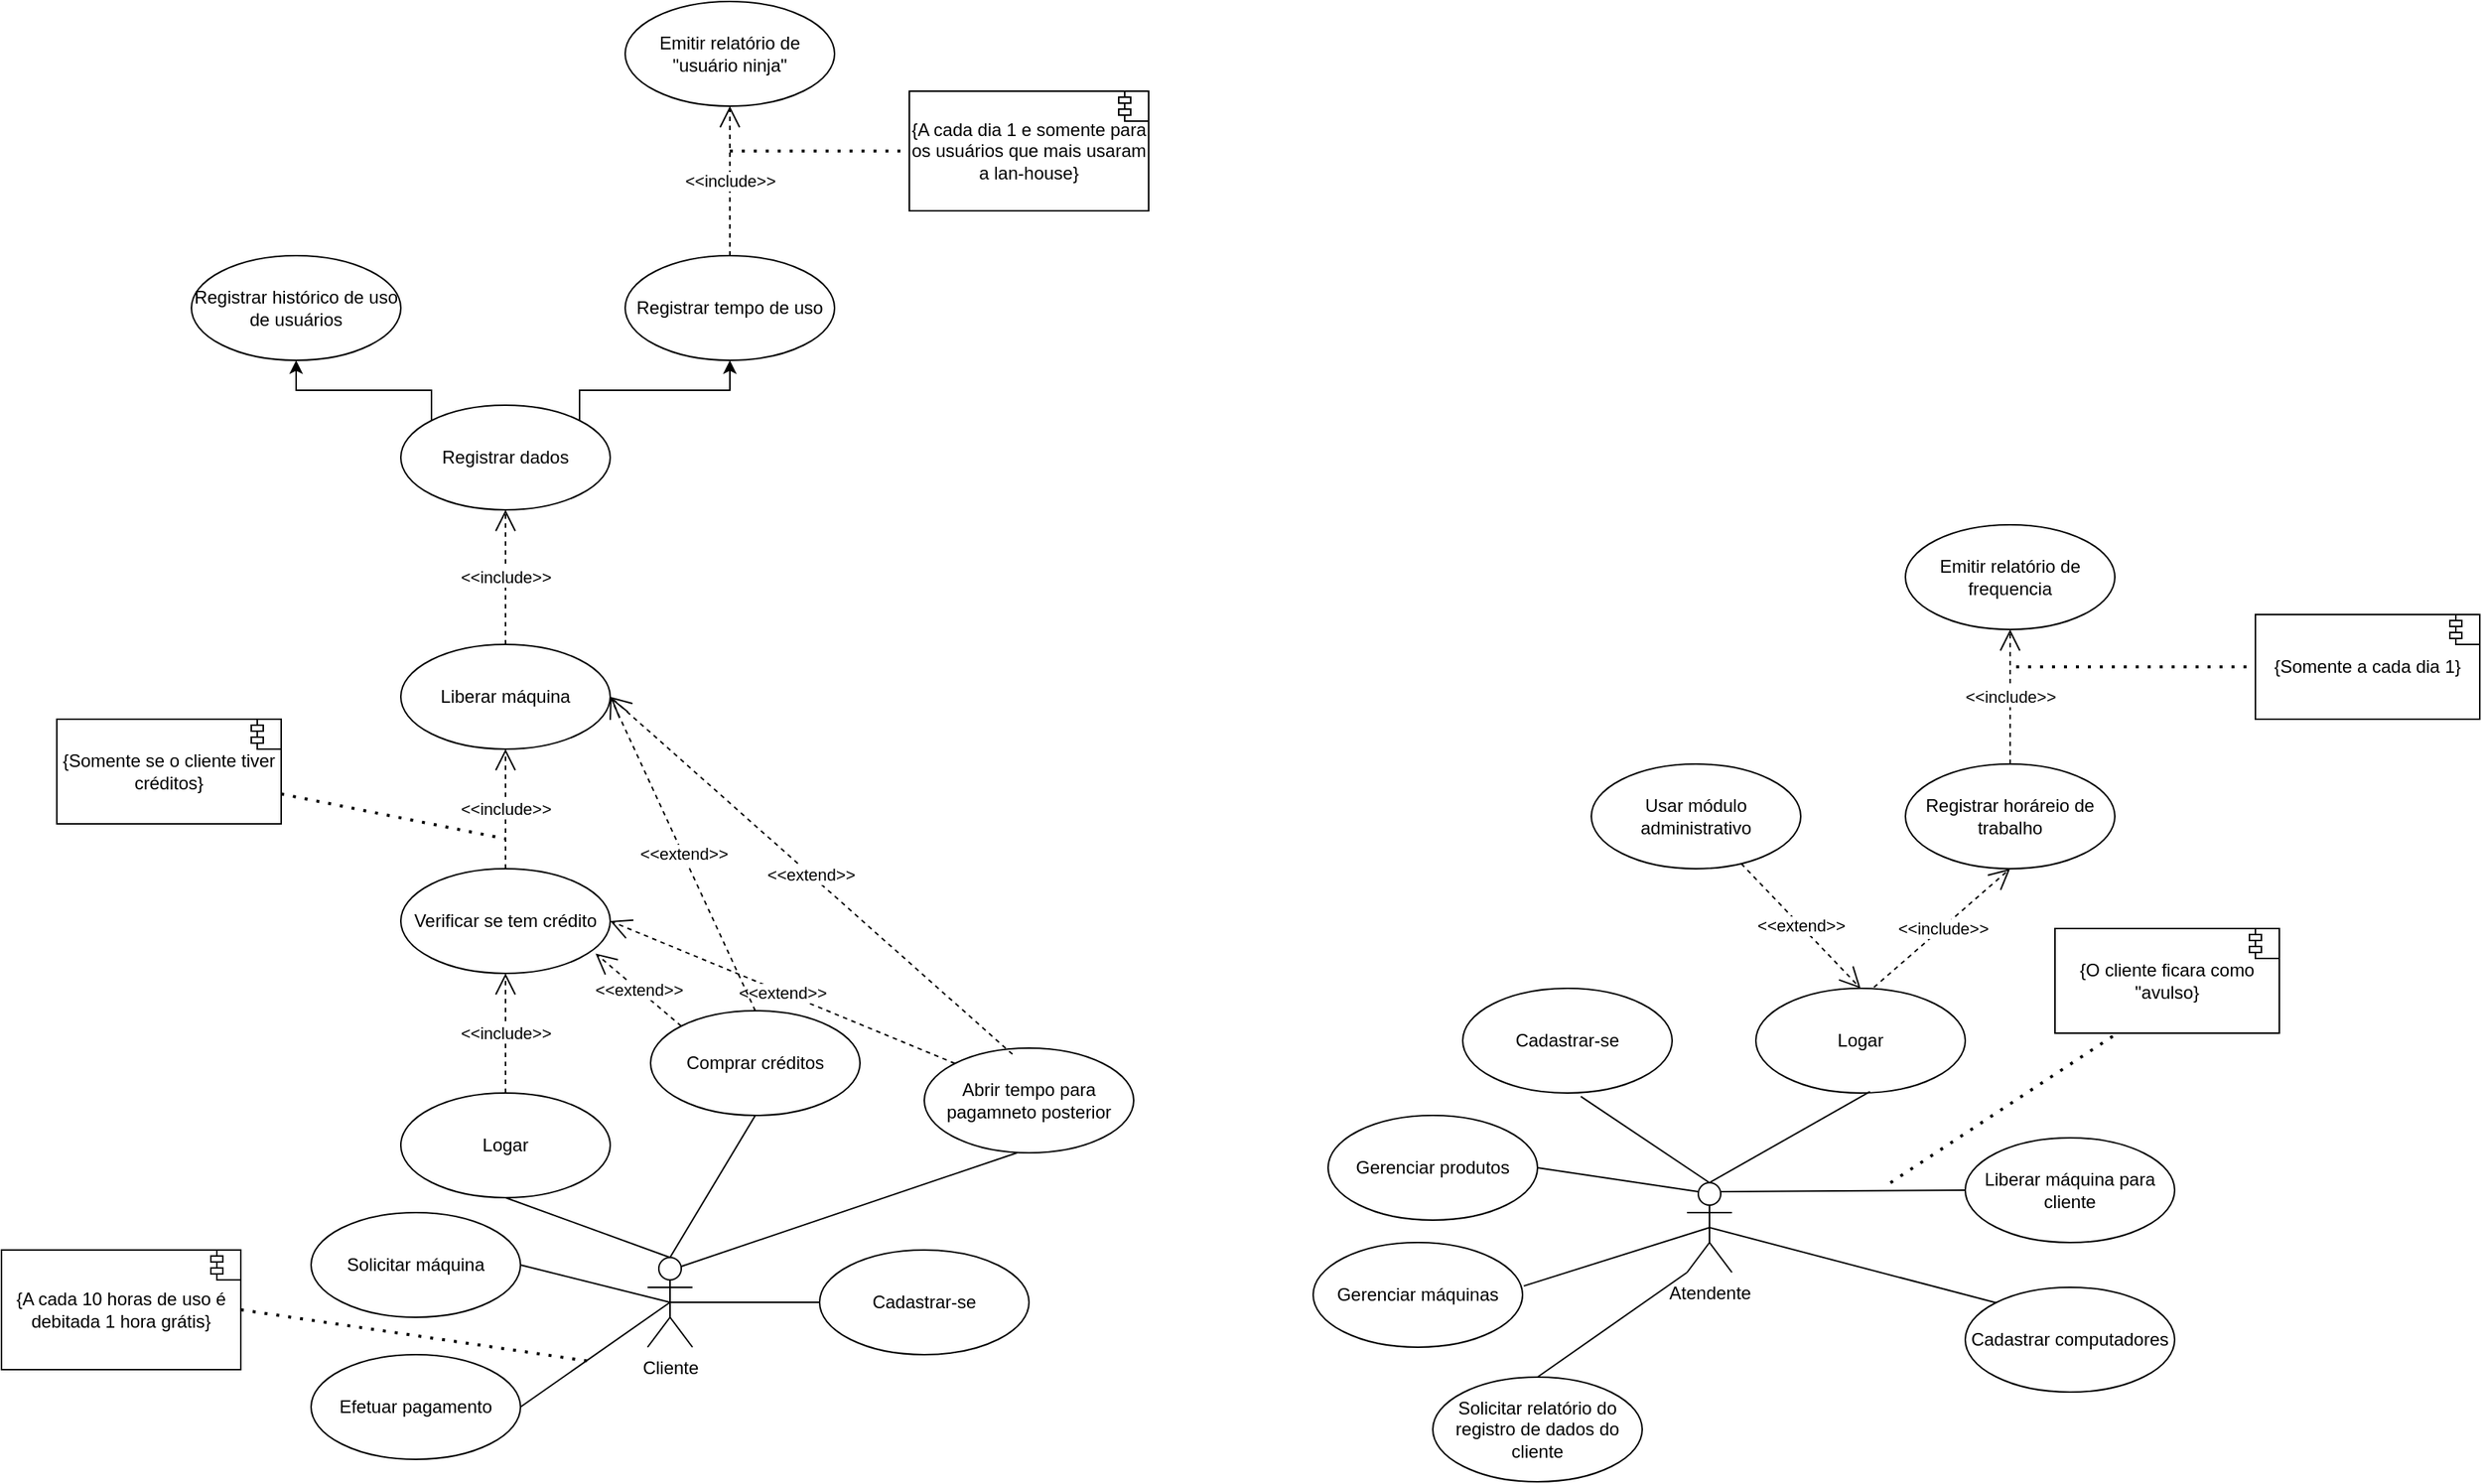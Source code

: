 <mxfile version="24.7.8">
  <diagram name="Página-1" id="pMsv3gaQEPSD9xcocMWl">
    <mxGraphModel dx="3987" dy="2329" grid="1" gridSize="10" guides="1" tooltips="1" connect="1" arrows="1" fold="1" page="1" pageScale="1" pageWidth="827" pageHeight="1169" math="0" shadow="0">
      <root>
        <mxCell id="0" />
        <mxCell id="1" parent="0" />
        <mxCell id="foPRCl51SEpSfA21-Nut-1" value="&lt;font style=&quot;vertical-align: inherit;&quot;&gt;&lt;font style=&quot;vertical-align: inherit;&quot;&gt;Atendente&lt;/font&gt;&lt;/font&gt;" style="shape=umlActor;verticalLabelPosition=bottom;verticalAlign=top;html=1;outlineConnect=0;" parent="1" vertex="1">
          <mxGeometry x="140" y="630" width="30" height="60" as="geometry" />
        </mxCell>
        <mxCell id="SQyTVQw-mnt7CQAW1G5x-1" value="&lt;font style=&quot;vertical-align: inherit;&quot;&gt;&lt;font style=&quot;vertical-align: inherit;&quot;&gt;&lt;font style=&quot;vertical-align: inherit;&quot;&gt;&lt;font style=&quot;vertical-align: inherit;&quot;&gt;Logar&lt;/font&gt;&lt;/font&gt;&lt;/font&gt;&lt;/font&gt;" style="ellipse;whiteSpace=wrap;html=1;" parent="1" vertex="1">
          <mxGeometry x="186" y="500" width="140" height="70" as="geometry" />
        </mxCell>
        <mxCell id="SQyTVQw-mnt7CQAW1G5x-2" value="&lt;font style=&quot;vertical-align: inherit;&quot;&gt;&lt;font style=&quot;vertical-align: inherit;&quot;&gt;&lt;font style=&quot;vertical-align: inherit;&quot;&gt;&lt;font style=&quot;vertical-align: inherit;&quot;&gt;Cadastrar-se&lt;/font&gt;&lt;/font&gt;&lt;/font&gt;&lt;/font&gt;" style="ellipse;whiteSpace=wrap;html=1;" parent="1" vertex="1">
          <mxGeometry x="-10" y="500" width="140" height="70" as="geometry" />
        </mxCell>
        <mxCell id="SQyTVQw-mnt7CQAW1G5x-3" value="&lt;font style=&quot;vertical-align: inherit;&quot;&gt;&lt;font style=&quot;vertical-align: inherit;&quot;&gt;&lt;font style=&quot;vertical-align: inherit;&quot;&gt;&lt;font style=&quot;vertical-align: inherit;&quot;&gt;Usar módulo administrativo&lt;/font&gt;&lt;/font&gt;&lt;/font&gt;&lt;/font&gt;" style="ellipse;whiteSpace=wrap;html=1;" parent="1" vertex="1">
          <mxGeometry x="76" y="350" width="140" height="70" as="geometry" />
        </mxCell>
        <mxCell id="SQyTVQw-mnt7CQAW1G5x-5" value="" style="endArrow=none;html=1;rounded=0;entryX=0.5;entryY=0;entryDx=0;entryDy=0;entryPerimeter=0;exitX=0.564;exitY=1.033;exitDx=0;exitDy=0;exitPerimeter=0;" parent="1" source="SQyTVQw-mnt7CQAW1G5x-2" target="foPRCl51SEpSfA21-Nut-1" edge="1">
          <mxGeometry width="50" height="50" relative="1" as="geometry">
            <mxPoint x="-64" y="630" as="sourcePoint" />
            <mxPoint x="-14" y="580" as="targetPoint" />
          </mxGeometry>
        </mxCell>
        <mxCell id="SQyTVQw-mnt7CQAW1G5x-6" value="" style="endArrow=none;html=1;rounded=0;entryX=0.545;entryY=0.986;entryDx=0;entryDy=0;entryPerimeter=0;exitX=0.5;exitY=0;exitDx=0;exitDy=0;exitPerimeter=0;" parent="1" source="foPRCl51SEpSfA21-Nut-1" target="SQyTVQw-mnt7CQAW1G5x-1" edge="1">
          <mxGeometry width="50" height="50" relative="1" as="geometry">
            <mxPoint x="89" y="582" as="sourcePoint" />
            <mxPoint x="165" y="640" as="targetPoint" />
          </mxGeometry>
        </mxCell>
        <mxCell id="SQyTVQw-mnt7CQAW1G5x-7" value="&lt;font style=&quot;vertical-align: inherit;&quot;&gt;&lt;font style=&quot;vertical-align: inherit;&quot;&gt;&amp;lt;&amp;lt;extend&amp;gt;&amp;gt;&lt;/font&gt;&lt;/font&gt;" style="endArrow=open;endSize=12;dashed=1;html=1;rounded=0;entryX=0.5;entryY=0;entryDx=0;entryDy=0;" parent="1" source="SQyTVQw-mnt7CQAW1G5x-3" target="SQyTVQw-mnt7CQAW1G5x-1" edge="1">
          <mxGeometry width="160" relative="1" as="geometry">
            <mxPoint x="106" y="490" as="sourcePoint" />
            <mxPoint x="266" y="490" as="targetPoint" />
          </mxGeometry>
        </mxCell>
        <mxCell id="SQyTVQw-mnt7CQAW1G5x-8" value="&lt;font style=&quot;vertical-align: inherit;&quot;&gt;&lt;font style=&quot;vertical-align: inherit;&quot;&gt;&lt;font style=&quot;vertical-align: inherit;&quot;&gt;&lt;font style=&quot;vertical-align: inherit;&quot;&gt;&lt;font style=&quot;vertical-align: inherit;&quot;&gt;&lt;font style=&quot;vertical-align: inherit;&quot;&gt;Registrar horáreio de trabalho&lt;/font&gt;&lt;/font&gt;&lt;/font&gt;&lt;/font&gt;&lt;/font&gt;&lt;/font&gt;" style="ellipse;whiteSpace=wrap;html=1;" parent="1" vertex="1">
          <mxGeometry x="286" y="350" width="140" height="70" as="geometry" />
        </mxCell>
        <mxCell id="SQyTVQw-mnt7CQAW1G5x-10" value="&lt;font style=&quot;vertical-align: inherit;&quot;&gt;&lt;font style=&quot;vertical-align: inherit;&quot;&gt;&lt;font style=&quot;vertical-align: inherit;&quot;&gt;&lt;font style=&quot;vertical-align: inherit;&quot;&gt;&amp;lt;&amp;lt;include&amp;gt;&amp;gt;&lt;/font&gt;&lt;/font&gt;&lt;/font&gt;&lt;/font&gt;" style="endArrow=open;endSize=12;dashed=1;html=1;rounded=0;entryX=0.5;entryY=1;entryDx=0;entryDy=0;exitX=0.564;exitY=-0.01;exitDx=0;exitDy=0;exitPerimeter=0;" parent="1" source="SQyTVQw-mnt7CQAW1G5x-1" target="SQyTVQw-mnt7CQAW1G5x-8" edge="1">
          <mxGeometry width="160" relative="1" as="geometry">
            <mxPoint x="256" y="500" as="sourcePoint" />
            <mxPoint x="386" y="510" as="targetPoint" />
          </mxGeometry>
        </mxCell>
        <mxCell id="SQyTVQw-mnt7CQAW1G5x-11" value="&lt;font style=&quot;vertical-align: inherit;&quot;&gt;&lt;font style=&quot;vertical-align: inherit;&quot;&gt;&lt;font style=&quot;vertical-align: inherit;&quot;&gt;&lt;font style=&quot;vertical-align: inherit;&quot;&gt;&lt;font style=&quot;vertical-align: inherit;&quot;&gt;&lt;font style=&quot;vertical-align: inherit;&quot;&gt;Liberar máquina para cliente&lt;/font&gt;&lt;/font&gt;&lt;/font&gt;&lt;/font&gt;&lt;/font&gt;&lt;/font&gt;" style="ellipse;whiteSpace=wrap;html=1;" parent="1" vertex="1">
          <mxGeometry x="326" y="600" width="140" height="70" as="geometry" />
        </mxCell>
        <mxCell id="SQyTVQw-mnt7CQAW1G5x-12" value="" style="endArrow=none;html=1;rounded=0;entryX=0.75;entryY=0.1;entryDx=0;entryDy=0;entryPerimeter=0;exitX=0;exitY=0.5;exitDx=0;exitDy=0;" parent="1" source="SQyTVQw-mnt7CQAW1G5x-11" target="foPRCl51SEpSfA21-Nut-1" edge="1">
          <mxGeometry width="50" height="50" relative="1" as="geometry">
            <mxPoint x="152" y="730" as="sourcePoint" />
            <mxPoint x="371" y="730" as="targetPoint" />
          </mxGeometry>
        </mxCell>
        <mxCell id="SQyTVQw-mnt7CQAW1G5x-14" value="&lt;font style=&quot;vertical-align: inherit;&quot;&gt;&lt;font style=&quot;vertical-align: inherit;&quot;&gt;&lt;font style=&quot;vertical-align: inherit;&quot;&gt;&lt;font style=&quot;vertical-align: inherit;&quot;&gt;{O cliente ficara como &quot;avulso}&lt;/font&gt;&lt;/font&gt;&lt;/font&gt;&lt;/font&gt;&lt;br&gt;&lt;b&gt;&lt;font style=&quot;vertical-align: inherit;&quot;&gt;&lt;/font&gt;&lt;/b&gt;" style="html=1;dropTarget=0;whiteSpace=wrap;" parent="1" vertex="1">
          <mxGeometry x="386" y="460" width="150" height="70" as="geometry" />
        </mxCell>
        <mxCell id="SQyTVQw-mnt7CQAW1G5x-15" value="" style="shape=module;jettyWidth=8;jettyHeight=4;" parent="SQyTVQw-mnt7CQAW1G5x-14" vertex="1">
          <mxGeometry x="1" width="20" height="20" relative="1" as="geometry">
            <mxPoint x="-20" as="offset" />
          </mxGeometry>
        </mxCell>
        <mxCell id="SQyTVQw-mnt7CQAW1G5x-16" value="" style="endArrow=none;dashed=1;html=1;dashPattern=1 3;strokeWidth=2;rounded=0;entryX=0.278;entryY=1;entryDx=0;entryDy=0;entryPerimeter=0;" parent="1" target="SQyTVQw-mnt7CQAW1G5x-14" edge="1">
          <mxGeometry width="50" height="50" relative="1" as="geometry">
            <mxPoint x="276" y="630" as="sourcePoint" />
            <mxPoint x="406" y="540" as="targetPoint" />
          </mxGeometry>
        </mxCell>
        <mxCell id="SQyTVQw-mnt7CQAW1G5x-17" value="&lt;font style=&quot;vertical-align: inherit;&quot;&gt;&lt;font style=&quot;vertical-align: inherit;&quot;&gt;Cliente&lt;/font&gt;&lt;/font&gt;" style="shape=umlActor;verticalLabelPosition=bottom;verticalAlign=top;html=1;outlineConnect=0;" parent="1" vertex="1">
          <mxGeometry x="-555" y="680" width="30" height="60" as="geometry" />
        </mxCell>
        <mxCell id="SQyTVQw-mnt7CQAW1G5x-18" value="&lt;font style=&quot;vertical-align: inherit;&quot;&gt;&lt;font style=&quot;vertical-align: inherit;&quot;&gt;&lt;font style=&quot;vertical-align: inherit;&quot;&gt;&lt;font style=&quot;vertical-align: inherit;&quot;&gt;&lt;font style=&quot;vertical-align: inherit;&quot;&gt;&lt;font style=&quot;vertical-align: inherit;&quot;&gt;Solicitar máquina&lt;/font&gt;&lt;/font&gt;&lt;/font&gt;&lt;/font&gt;&lt;/font&gt;&lt;/font&gt;" style="ellipse;whiteSpace=wrap;html=1;" parent="1" vertex="1">
          <mxGeometry x="-780" y="650" width="140" height="70" as="geometry" />
        </mxCell>
        <mxCell id="SQyTVQw-mnt7CQAW1G5x-20" value="&lt;font style=&quot;vertical-align: inherit;&quot;&gt;&lt;font style=&quot;vertical-align: inherit;&quot;&gt;&lt;font style=&quot;vertical-align: inherit;&quot;&gt;&lt;font style=&quot;vertical-align: inherit;&quot;&gt;Cadastrar-se&lt;/font&gt;&lt;/font&gt;&lt;/font&gt;&lt;/font&gt;" style="ellipse;whiteSpace=wrap;html=1;" parent="1" vertex="1">
          <mxGeometry x="-440" y="675" width="140" height="70" as="geometry" />
        </mxCell>
        <mxCell id="SQyTVQw-mnt7CQAW1G5x-21" value="&lt;font style=&quot;vertical-align: inherit;&quot;&gt;&lt;font style=&quot;vertical-align: inherit;&quot;&gt;&lt;font style=&quot;vertical-align: inherit;&quot;&gt;&lt;font style=&quot;vertical-align: inherit;&quot;&gt;&lt;font style=&quot;vertical-align: inherit;&quot;&gt;&lt;font style=&quot;vertical-align: inherit;&quot;&gt;Logar&lt;/font&gt;&lt;/font&gt;&lt;/font&gt;&lt;/font&gt;&lt;/font&gt;&lt;/font&gt;" style="ellipse;whiteSpace=wrap;html=1;" parent="1" vertex="1">
          <mxGeometry x="-720" y="570" width="140" height="70" as="geometry" />
        </mxCell>
        <mxCell id="SQyTVQw-mnt7CQAW1G5x-24" value="" style="endArrow=none;html=1;rounded=0;entryX=0.5;entryY=0.5;entryDx=0;entryDy=0;entryPerimeter=0;exitX=1;exitY=0.5;exitDx=0;exitDy=0;" parent="1" source="SQyTVQw-mnt7CQAW1G5x-18" target="SQyTVQw-mnt7CQAW1G5x-17" edge="1">
          <mxGeometry width="50" height="50" relative="1" as="geometry">
            <mxPoint x="-650" y="600" as="sourcePoint" />
            <mxPoint x="-564" y="658" as="targetPoint" />
          </mxGeometry>
        </mxCell>
        <mxCell id="SQyTVQw-mnt7CQAW1G5x-25" value="" style="endArrow=none;html=1;rounded=0;entryX=0.5;entryY=1;entryDx=0;entryDy=0;exitX=0.5;exitY=0;exitDx=0;exitDy=0;exitPerimeter=0;" parent="1" source="SQyTVQw-mnt7CQAW1G5x-17" target="SQyTVQw-mnt7CQAW1G5x-21" edge="1">
          <mxGeometry width="50" height="50" relative="1" as="geometry">
            <mxPoint x="-640" y="655" as="sourcePoint" />
            <mxPoint x="-537" y="696" as="targetPoint" />
          </mxGeometry>
        </mxCell>
        <mxCell id="SQyTVQw-mnt7CQAW1G5x-26" value="" style="endArrow=none;html=1;rounded=0;entryX=0;entryY=0.5;entryDx=0;entryDy=0;exitX=0.5;exitY=0.5;exitDx=0;exitDy=0;exitPerimeter=0;" parent="1" source="SQyTVQw-mnt7CQAW1G5x-17" target="SQyTVQw-mnt7CQAW1G5x-20" edge="1">
          <mxGeometry width="50" height="50" relative="1" as="geometry">
            <mxPoint x="-630" y="665" as="sourcePoint" />
            <mxPoint x="-527" y="706" as="targetPoint" />
          </mxGeometry>
        </mxCell>
        <mxCell id="SQyTVQw-mnt7CQAW1G5x-27" value="&lt;font style=&quot;vertical-align: inherit;&quot;&gt;&lt;font style=&quot;vertical-align: inherit;&quot;&gt;&lt;font style=&quot;vertical-align: inherit;&quot;&gt;&lt;font style=&quot;vertical-align: inherit;&quot;&gt;&amp;lt;&amp;lt;include&amp;gt;&amp;gt;&lt;/font&gt;&lt;/font&gt;&lt;/font&gt;&lt;/font&gt;" style="endArrow=open;endSize=12;dashed=1;html=1;rounded=0;exitX=0.5;exitY=0;exitDx=0;exitDy=0;entryX=0.5;entryY=1;entryDx=0;entryDy=0;" parent="1" source="SQyTVQw-mnt7CQAW1G5x-21" target="SQyTVQw-mnt7CQAW1G5x-28" edge="1">
          <mxGeometry width="160" relative="1" as="geometry">
            <mxPoint x="-450" y="469" as="sourcePoint" />
            <mxPoint x="-540" y="440" as="targetPoint" />
          </mxGeometry>
        </mxCell>
        <mxCell id="SQyTVQw-mnt7CQAW1G5x-28" value="&lt;font style=&quot;vertical-align: inherit;&quot;&gt;&lt;font style=&quot;vertical-align: inherit;&quot;&gt;&lt;font style=&quot;vertical-align: inherit;&quot;&gt;&lt;font style=&quot;vertical-align: inherit;&quot;&gt;&lt;font style=&quot;vertical-align: inherit;&quot;&gt;&lt;font style=&quot;vertical-align: inherit;&quot;&gt;Verificar se tem crédito&lt;/font&gt;&lt;/font&gt;&lt;/font&gt;&lt;/font&gt;&lt;/font&gt;&lt;/font&gt;" style="ellipse;whiteSpace=wrap;html=1;" parent="1" vertex="1">
          <mxGeometry x="-720" y="420" width="140" height="70" as="geometry" />
        </mxCell>
        <mxCell id="SQyTVQw-mnt7CQAW1G5x-29" value="&lt;font style=&quot;vertical-align: inherit;&quot;&gt;&lt;font style=&quot;vertical-align: inherit;&quot;&gt;&lt;font style=&quot;vertical-align: inherit;&quot;&gt;&lt;font style=&quot;vertical-align: inherit;&quot;&gt;&lt;font style=&quot;vertical-align: inherit;&quot;&gt;&lt;font style=&quot;vertical-align: inherit;&quot;&gt;&lt;font style=&quot;vertical-align: inherit;&quot;&gt;&lt;font style=&quot;vertical-align: inherit;&quot;&gt;Comprar créditos&lt;/font&gt;&lt;/font&gt;&lt;/font&gt;&lt;/font&gt;&lt;/font&gt;&lt;/font&gt;&lt;/font&gt;&lt;/font&gt;" style="ellipse;whiteSpace=wrap;html=1;" parent="1" vertex="1">
          <mxGeometry x="-553" y="515" width="140" height="70" as="geometry" />
        </mxCell>
        <mxCell id="SQyTVQw-mnt7CQAW1G5x-30" value="&lt;font style=&quot;vertical-align: inherit;&quot;&gt;&lt;font style=&quot;vertical-align: inherit;&quot;&gt;&amp;lt;&amp;lt;extend&amp;gt;&amp;gt;&lt;/font&gt;&lt;/font&gt;" style="endArrow=open;endSize=12;dashed=1;html=1;rounded=0;entryX=0.93;entryY=0.81;entryDx=0;entryDy=0;entryPerimeter=0;exitX=0;exitY=0;exitDx=0;exitDy=0;" parent="1" source="SQyTVQw-mnt7CQAW1G5x-29" target="SQyTVQw-mnt7CQAW1G5x-28" edge="1">
          <mxGeometry width="160" relative="1" as="geometry">
            <mxPoint x="-600" y="510" as="sourcePoint" />
            <mxPoint x="266" y="510" as="targetPoint" />
          </mxGeometry>
        </mxCell>
        <mxCell id="SQyTVQw-mnt7CQAW1G5x-31" value="" style="endArrow=none;html=1;rounded=0;entryX=0.5;entryY=0;entryDx=0;entryDy=0;exitX=0.5;exitY=1;exitDx=0;exitDy=0;entryPerimeter=0;" parent="1" source="SQyTVQw-mnt7CQAW1G5x-29" target="SQyTVQw-mnt7CQAW1G5x-17" edge="1">
          <mxGeometry width="50" height="50" relative="1" as="geometry">
            <mxPoint x="-530" y="690" as="sourcePoint" />
            <mxPoint x="-615" y="610" as="targetPoint" />
          </mxGeometry>
        </mxCell>
        <mxCell id="SQyTVQw-mnt7CQAW1G5x-33" value="&lt;font style=&quot;vertical-align: inherit;&quot;&gt;&lt;font style=&quot;vertical-align: inherit;&quot;&gt;&lt;font style=&quot;vertical-align: inherit;&quot;&gt;&lt;font style=&quot;vertical-align: inherit;&quot;&gt;&lt;font style=&quot;vertical-align: inherit;&quot;&gt;&lt;font style=&quot;vertical-align: inherit;&quot;&gt;&lt;font style=&quot;vertical-align: inherit;&quot;&gt;&lt;font style=&quot;vertical-align: inherit;&quot;&gt;&lt;font style=&quot;vertical-align: inherit;&quot;&gt;&lt;font style=&quot;vertical-align: inherit;&quot;&gt;Abrir tempo para pagamneto posterior&lt;/font&gt;&lt;/font&gt;&lt;/font&gt;&lt;/font&gt;&lt;/font&gt;&lt;/font&gt;&lt;/font&gt;&lt;/font&gt;&lt;/font&gt;&lt;/font&gt;" style="ellipse;whiteSpace=wrap;html=1;" parent="1" vertex="1">
          <mxGeometry x="-370" y="540" width="140" height="70" as="geometry" />
        </mxCell>
        <mxCell id="SQyTVQw-mnt7CQAW1G5x-34" value="&lt;font style=&quot;vertical-align: inherit;&quot;&gt;&lt;font style=&quot;vertical-align: inherit;&quot;&gt;&amp;lt;&amp;lt;extend&amp;gt;&amp;gt;&lt;/font&gt;&lt;/font&gt;" style="endArrow=open;endSize=12;dashed=1;html=1;rounded=0;entryX=1;entryY=0.5;entryDx=0;entryDy=0;exitX=0;exitY=0;exitDx=0;exitDy=0;" parent="1" source="SQyTVQw-mnt7CQAW1G5x-33" target="SQyTVQw-mnt7CQAW1G5x-28" edge="1">
          <mxGeometry width="160" relative="1" as="geometry">
            <mxPoint x="-530" y="440" as="sourcePoint" />
            <mxPoint x="-480" y="500" as="targetPoint" />
          </mxGeometry>
        </mxCell>
        <mxCell id="SQyTVQw-mnt7CQAW1G5x-35" value="" style="endArrow=none;html=1;rounded=0;exitX=0.443;exitY=1;exitDx=0;exitDy=0;exitPerimeter=0;entryX=0.75;entryY=0.1;entryDx=0;entryDy=0;entryPerimeter=0;" parent="1" source="SQyTVQw-mnt7CQAW1G5x-33" target="SQyTVQw-mnt7CQAW1G5x-17" edge="1">
          <mxGeometry width="50" height="50" relative="1" as="geometry">
            <mxPoint x="-473" y="595" as="sourcePoint" />
            <mxPoint x="-530" y="690" as="targetPoint" />
          </mxGeometry>
        </mxCell>
        <mxCell id="SQyTVQw-mnt7CQAW1G5x-36" value="&lt;font style=&quot;vertical-align: inherit;&quot;&gt;&lt;font style=&quot;vertical-align: inherit;&quot;&gt;&lt;font style=&quot;vertical-align: inherit;&quot;&gt;&lt;font style=&quot;vertical-align: inherit;&quot;&gt;&lt;font style=&quot;vertical-align: inherit;&quot;&gt;&lt;font style=&quot;vertical-align: inherit;&quot;&gt;&lt;font style=&quot;vertical-align: inherit;&quot;&gt;&lt;font style=&quot;vertical-align: inherit;&quot;&gt;Liberar máquina&lt;/font&gt;&lt;/font&gt;&lt;/font&gt;&lt;/font&gt;&lt;/font&gt;&lt;/font&gt;&lt;/font&gt;&lt;/font&gt;" style="ellipse;whiteSpace=wrap;html=1;" parent="1" vertex="1">
          <mxGeometry x="-720" y="270" width="140" height="70" as="geometry" />
        </mxCell>
        <mxCell id="SQyTVQw-mnt7CQAW1G5x-38" value="&lt;font style=&quot;vertical-align: inherit;&quot;&gt;&lt;font style=&quot;vertical-align: inherit;&quot;&gt;&lt;font style=&quot;vertical-align: inherit;&quot;&gt;&lt;font style=&quot;vertical-align: inherit;&quot;&gt;&amp;lt;&amp;lt;include&amp;gt;&amp;gt;&lt;/font&gt;&lt;/font&gt;&lt;/font&gt;&lt;/font&gt;" style="endArrow=open;endSize=12;dashed=1;html=1;rounded=0;entryX=0.5;entryY=1;entryDx=0;entryDy=0;exitX=0.5;exitY=0;exitDx=0;exitDy=0;" parent="1" source="SQyTVQw-mnt7CQAW1G5x-28" target="SQyTVQw-mnt7CQAW1G5x-36" edge="1">
          <mxGeometry width="160" relative="1" as="geometry">
            <mxPoint x="-620" y="410" as="sourcePoint" />
            <mxPoint x="-640" y="500" as="targetPoint" />
          </mxGeometry>
        </mxCell>
        <mxCell id="SQyTVQw-mnt7CQAW1G5x-39" value="&lt;font style=&quot;vertical-align: inherit;&quot;&gt;&lt;font style=&quot;vertical-align: inherit;&quot;&gt;&lt;font style=&quot;vertical-align: inherit;&quot;&gt;&lt;font style=&quot;vertical-align: inherit;&quot;&gt;&lt;font style=&quot;vertical-align: inherit;&quot;&gt;&lt;font style=&quot;vertical-align: inherit;&quot;&gt;{Somente se o cliente tiver créditos}&lt;/font&gt;&lt;/font&gt;&lt;/font&gt;&lt;/font&gt;&lt;/font&gt;&lt;/font&gt;&lt;br&gt;&lt;b&gt;&lt;font style=&quot;vertical-align: inherit;&quot;&gt;&lt;/font&gt;&lt;/b&gt;" style="html=1;dropTarget=0;whiteSpace=wrap;" parent="1" vertex="1">
          <mxGeometry x="-950" y="320" width="150" height="70" as="geometry" />
        </mxCell>
        <mxCell id="SQyTVQw-mnt7CQAW1G5x-40" value="" style="shape=module;jettyWidth=8;jettyHeight=4;" parent="SQyTVQw-mnt7CQAW1G5x-39" vertex="1">
          <mxGeometry x="1" width="20" height="20" relative="1" as="geometry">
            <mxPoint x="-20" as="offset" />
          </mxGeometry>
        </mxCell>
        <mxCell id="SQyTVQw-mnt7CQAW1G5x-41" value="" style="endArrow=none;dashed=1;html=1;dashPattern=1 3;strokeWidth=2;rounded=0;" parent="1" source="SQyTVQw-mnt7CQAW1G5x-39" edge="1">
          <mxGeometry width="50" height="50" relative="1" as="geometry">
            <mxPoint x="-553" y="490" as="sourcePoint" />
            <mxPoint x="-650" y="400" as="targetPoint" />
          </mxGeometry>
        </mxCell>
        <mxCell id="SQyTVQw-mnt7CQAW1G5x-42" value="&lt;font style=&quot;vertical-align: inherit;&quot;&gt;&lt;font style=&quot;vertical-align: inherit;&quot;&gt;&amp;lt;&amp;lt;extend&amp;gt;&amp;gt;&lt;/font&gt;&lt;/font&gt;" style="endArrow=open;endSize=12;dashed=1;html=1;rounded=0;exitX=0.421;exitY=0.058;exitDx=0;exitDy=0;exitPerimeter=0;entryX=1;entryY=0.5;entryDx=0;entryDy=0;" parent="1" source="SQyTVQw-mnt7CQAW1G5x-33" target="SQyTVQw-mnt7CQAW1G5x-36" edge="1">
          <mxGeometry width="160" relative="1" as="geometry">
            <mxPoint x="-460" y="363" as="sourcePoint" />
            <mxPoint x="-233" y="460" as="targetPoint" />
          </mxGeometry>
        </mxCell>
        <mxCell id="SQyTVQw-mnt7CQAW1G5x-43" value="&lt;font style=&quot;vertical-align: inherit;&quot;&gt;&lt;font style=&quot;vertical-align: inherit;&quot;&gt;&amp;lt;&amp;lt;extend&amp;gt;&amp;gt;&lt;/font&gt;&lt;/font&gt;" style="endArrow=open;endSize=12;dashed=1;html=1;rounded=0;exitX=0.5;exitY=0;exitDx=0;exitDy=0;entryX=1;entryY=0.5;entryDx=0;entryDy=0;" parent="1" source="SQyTVQw-mnt7CQAW1G5x-29" target="SQyTVQw-mnt7CQAW1G5x-36" edge="1">
          <mxGeometry width="160" relative="1" as="geometry">
            <mxPoint x="-301" y="554" as="sourcePoint" />
            <mxPoint x="-570" y="315" as="targetPoint" />
          </mxGeometry>
        </mxCell>
        <mxCell id="SQyTVQw-mnt7CQAW1G5x-44" value="&lt;font style=&quot;vertical-align: inherit;&quot;&gt;&lt;font style=&quot;vertical-align: inherit;&quot;&gt;&lt;font style=&quot;vertical-align: inherit;&quot;&gt;&lt;font style=&quot;vertical-align: inherit;&quot;&gt;&lt;font style=&quot;vertical-align: inherit;&quot;&gt;&lt;font style=&quot;vertical-align: inherit;&quot;&gt;&lt;font style=&quot;vertical-align: inherit;&quot;&gt;&lt;font style=&quot;vertical-align: inherit;&quot;&gt;Cadastrar computadores&lt;/font&gt;&lt;/font&gt;&lt;/font&gt;&lt;/font&gt;&lt;/font&gt;&lt;/font&gt;&lt;/font&gt;&lt;/font&gt;" style="ellipse;whiteSpace=wrap;html=1;" parent="1" vertex="1">
          <mxGeometry x="326" y="700" width="140" height="70" as="geometry" />
        </mxCell>
        <mxCell id="SQyTVQw-mnt7CQAW1G5x-46" value="" style="endArrow=none;html=1;rounded=0;entryX=0.5;entryY=0.5;entryDx=0;entryDy=0;entryPerimeter=0;exitX=0;exitY=0;exitDx=0;exitDy=0;" parent="1" source="SQyTVQw-mnt7CQAW1G5x-44" target="foPRCl51SEpSfA21-Nut-1" edge="1">
          <mxGeometry width="50" height="50" relative="1" as="geometry">
            <mxPoint x="79" y="582" as="sourcePoint" />
            <mxPoint x="165" y="640" as="targetPoint" />
          </mxGeometry>
        </mxCell>
        <mxCell id="SQyTVQw-mnt7CQAW1G5x-51" style="edgeStyle=orthogonalEdgeStyle;rounded=0;orthogonalLoop=1;jettySize=auto;html=1;exitX=0;exitY=0;exitDx=0;exitDy=0;entryX=0.5;entryY=1;entryDx=0;entryDy=0;" parent="1" source="SQyTVQw-mnt7CQAW1G5x-47" target="SQyTVQw-mnt7CQAW1G5x-49" edge="1">
          <mxGeometry relative="1" as="geometry">
            <Array as="points">
              <mxPoint x="-699" y="100" />
              <mxPoint x="-790" y="100" />
            </Array>
          </mxGeometry>
        </mxCell>
        <mxCell id="SQyTVQw-mnt7CQAW1G5x-52" style="edgeStyle=orthogonalEdgeStyle;rounded=0;orthogonalLoop=1;jettySize=auto;html=1;exitX=1;exitY=0;exitDx=0;exitDy=0;entryX=0.5;entryY=1;entryDx=0;entryDy=0;" parent="1" source="SQyTVQw-mnt7CQAW1G5x-47" target="SQyTVQw-mnt7CQAW1G5x-50" edge="1">
          <mxGeometry relative="1" as="geometry">
            <Array as="points">
              <mxPoint x="-601" y="100" />
              <mxPoint x="-500" y="100" />
            </Array>
          </mxGeometry>
        </mxCell>
        <mxCell id="SQyTVQw-mnt7CQAW1G5x-47" value="&lt;font style=&quot;vertical-align: inherit;&quot;&gt;&lt;font style=&quot;vertical-align: inherit;&quot;&gt;&lt;font style=&quot;vertical-align: inherit;&quot;&gt;&lt;font style=&quot;vertical-align: inherit;&quot;&gt;&lt;font style=&quot;vertical-align: inherit;&quot;&gt;&lt;font style=&quot;vertical-align: inherit;&quot;&gt;Registrar dados&lt;/font&gt;&lt;/font&gt;&lt;/font&gt;&lt;/font&gt;&lt;/font&gt;&lt;/font&gt;" style="ellipse;whiteSpace=wrap;html=1;" parent="1" vertex="1">
          <mxGeometry x="-720" y="110" width="140" height="70" as="geometry" />
        </mxCell>
        <mxCell id="SQyTVQw-mnt7CQAW1G5x-48" value="&lt;font style=&quot;vertical-align: inherit;&quot;&gt;&lt;font style=&quot;vertical-align: inherit;&quot;&gt;&lt;font style=&quot;vertical-align: inherit;&quot;&gt;&lt;font style=&quot;vertical-align: inherit;&quot;&gt;&amp;lt;&amp;lt;include&amp;gt;&amp;gt;&lt;/font&gt;&lt;/font&gt;&lt;/font&gt;&lt;/font&gt;" style="endArrow=open;endSize=12;dashed=1;html=1;rounded=0;entryX=0.5;entryY=1;entryDx=0;entryDy=0;exitX=0.5;exitY=0;exitDx=0;exitDy=0;" parent="1" source="SQyTVQw-mnt7CQAW1G5x-36" target="SQyTVQw-mnt7CQAW1G5x-47" edge="1">
          <mxGeometry width="160" relative="1" as="geometry">
            <mxPoint x="-555" y="240" as="sourcePoint" />
            <mxPoint x="-555" y="160" as="targetPoint" />
          </mxGeometry>
        </mxCell>
        <mxCell id="SQyTVQw-mnt7CQAW1G5x-49" value="&lt;font style=&quot;vertical-align: inherit;&quot;&gt;&lt;font style=&quot;vertical-align: inherit;&quot;&gt;&lt;font style=&quot;vertical-align: inherit;&quot;&gt;&lt;font style=&quot;vertical-align: inherit;&quot;&gt;&lt;font style=&quot;vertical-align: inherit;&quot;&gt;&lt;font style=&quot;vertical-align: inherit;&quot;&gt;Registrar histórico de uso de usuários&lt;/font&gt;&lt;/font&gt;&lt;/font&gt;&lt;/font&gt;&lt;/font&gt;&lt;/font&gt;" style="ellipse;whiteSpace=wrap;html=1;" parent="1" vertex="1">
          <mxGeometry x="-860" y="10" width="140" height="70" as="geometry" />
        </mxCell>
        <mxCell id="SQyTVQw-mnt7CQAW1G5x-50" value="&lt;font style=&quot;vertical-align: inherit;&quot;&gt;&lt;font style=&quot;vertical-align: inherit;&quot;&gt;&lt;font style=&quot;vertical-align: inherit;&quot;&gt;&lt;font style=&quot;vertical-align: inherit;&quot;&gt;&lt;font style=&quot;vertical-align: inherit;&quot;&gt;&lt;font style=&quot;vertical-align: inherit;&quot;&gt;&lt;font style=&quot;vertical-align: inherit;&quot;&gt;&lt;font style=&quot;vertical-align: inherit;&quot;&gt;Registrar tempo de uso&lt;/font&gt;&lt;/font&gt;&lt;/font&gt;&lt;/font&gt;&lt;/font&gt;&lt;/font&gt;&lt;/font&gt;&lt;/font&gt;" style="ellipse;whiteSpace=wrap;html=1;" parent="1" vertex="1">
          <mxGeometry x="-570" y="10" width="140" height="70" as="geometry" />
        </mxCell>
        <mxCell id="SQyTVQw-mnt7CQAW1G5x-53" value="&lt;font style=&quot;vertical-align: inherit;&quot;&gt;&lt;font style=&quot;vertical-align: inherit;&quot;&gt;&lt;font style=&quot;vertical-align: inherit;&quot;&gt;&lt;font style=&quot;vertical-align: inherit;&quot;&gt;&amp;lt;&amp;lt;include&amp;gt;&amp;gt;&lt;/font&gt;&lt;/font&gt;&lt;/font&gt;&lt;/font&gt;" style="endArrow=open;endSize=12;dashed=1;html=1;rounded=0;exitX=0.5;exitY=0;exitDx=0;exitDy=0;entryX=0.5;entryY=1;entryDx=0;entryDy=0;" parent="1" source="SQyTVQw-mnt7CQAW1G5x-8" target="SQyTVQw-mnt7CQAW1G5x-54" edge="1">
          <mxGeometry width="160" relative="1" as="geometry">
            <mxPoint x="275" y="509" as="sourcePoint" />
            <mxPoint x="356" y="270" as="targetPoint" />
          </mxGeometry>
        </mxCell>
        <mxCell id="SQyTVQw-mnt7CQAW1G5x-54" value="&lt;font style=&quot;vertical-align: inherit;&quot;&gt;&lt;font style=&quot;vertical-align: inherit;&quot;&gt;&lt;font style=&quot;vertical-align: inherit;&quot;&gt;&lt;font style=&quot;vertical-align: inherit;&quot;&gt;&lt;font style=&quot;vertical-align: inherit;&quot;&gt;&lt;font style=&quot;vertical-align: inherit;&quot;&gt;Emitir relatório de frequencia&lt;/font&gt;&lt;/font&gt;&lt;/font&gt;&lt;/font&gt;&lt;/font&gt;&lt;/font&gt;" style="ellipse;whiteSpace=wrap;html=1;" parent="1" vertex="1">
          <mxGeometry x="286" y="190" width="140" height="70" as="geometry" />
        </mxCell>
        <mxCell id="SQyTVQw-mnt7CQAW1G5x-55" value="&lt;font style=&quot;vertical-align: inherit;&quot;&gt;&lt;font style=&quot;vertical-align: inherit;&quot;&gt;&lt;font style=&quot;vertical-align: inherit;&quot;&gt;&lt;font style=&quot;vertical-align: inherit;&quot;&gt;{Somente a cada dia 1}&lt;/font&gt;&lt;/font&gt;&lt;/font&gt;&lt;/font&gt;&lt;br&gt;&lt;b&gt;&lt;font style=&quot;vertical-align: inherit;&quot;&gt;&lt;/font&gt;&lt;/b&gt;" style="html=1;dropTarget=0;whiteSpace=wrap;" parent="1" vertex="1">
          <mxGeometry x="520" y="250" width="150" height="70" as="geometry" />
        </mxCell>
        <mxCell id="SQyTVQw-mnt7CQAW1G5x-56" value="" style="shape=module;jettyWidth=8;jettyHeight=4;" parent="SQyTVQw-mnt7CQAW1G5x-55" vertex="1">
          <mxGeometry x="1" width="20" height="20" relative="1" as="geometry">
            <mxPoint x="-20" as="offset" />
          </mxGeometry>
        </mxCell>
        <mxCell id="SQyTVQw-mnt7CQAW1G5x-58" value="" style="endArrow=none;dashed=1;html=1;dashPattern=1 3;strokeWidth=2;rounded=0;entryX=0;entryY=0.5;entryDx=0;entryDy=0;" parent="1" target="SQyTVQw-mnt7CQAW1G5x-55" edge="1">
          <mxGeometry width="50" height="50" relative="1" as="geometry">
            <mxPoint x="360" y="285" as="sourcePoint" />
            <mxPoint x="438" y="540" as="targetPoint" />
          </mxGeometry>
        </mxCell>
        <mxCell id="SQyTVQw-mnt7CQAW1G5x-59" value="&lt;font style=&quot;vertical-align: inherit;&quot;&gt;&lt;font style=&quot;vertical-align: inherit;&quot;&gt;&lt;font style=&quot;vertical-align: inherit;&quot;&gt;&lt;font style=&quot;vertical-align: inherit;&quot;&gt;&lt;font style=&quot;vertical-align: inherit;&quot;&gt;&lt;font style=&quot;vertical-align: inherit;&quot;&gt;Emitir relatório de &quot;usuário ninja&quot;&lt;/font&gt;&lt;/font&gt;&lt;/font&gt;&lt;/font&gt;&lt;/font&gt;&lt;/font&gt;" style="ellipse;whiteSpace=wrap;html=1;" parent="1" vertex="1">
          <mxGeometry x="-570" y="-160" width="140" height="70" as="geometry" />
        </mxCell>
        <mxCell id="SQyTVQw-mnt7CQAW1G5x-60" value="&lt;font style=&quot;vertical-align: inherit;&quot;&gt;&lt;font style=&quot;vertical-align: inherit;&quot;&gt;&lt;font style=&quot;vertical-align: inherit;&quot;&gt;&lt;font style=&quot;vertical-align: inherit;&quot;&gt;&amp;lt;&amp;lt;include&amp;gt;&amp;gt;&lt;/font&gt;&lt;/font&gt;&lt;/font&gt;&lt;/font&gt;" style="endArrow=open;endSize=12;dashed=1;html=1;rounded=0;exitX=0.5;exitY=0;exitDx=0;exitDy=0;entryX=0.5;entryY=1;entryDx=0;entryDy=0;" parent="1" source="SQyTVQw-mnt7CQAW1G5x-50" target="SQyTVQw-mnt7CQAW1G5x-59" edge="1">
          <mxGeometry width="160" relative="1" as="geometry">
            <mxPoint x="-370" y="90" as="sourcePoint" />
            <mxPoint x="-370" as="targetPoint" />
          </mxGeometry>
        </mxCell>
        <mxCell id="SQyTVQw-mnt7CQAW1G5x-61" value="&lt;font style=&quot;vertical-align: inherit;&quot;&gt;&lt;font style=&quot;vertical-align: inherit;&quot;&gt;&lt;font style=&quot;vertical-align: inherit;&quot;&gt;&lt;font style=&quot;vertical-align: inherit;&quot;&gt;{A cada dia 1 e somente para os usuários que mais usaram a lan-house}&lt;/font&gt;&lt;/font&gt;&lt;/font&gt;&lt;/font&gt;&lt;br&gt;&lt;b&gt;&lt;font style=&quot;vertical-align: inherit;&quot;&gt;&lt;/font&gt;&lt;/b&gt;" style="html=1;dropTarget=0;whiteSpace=wrap;" parent="1" vertex="1">
          <mxGeometry x="-380" y="-100" width="160" height="80" as="geometry" />
        </mxCell>
        <mxCell id="SQyTVQw-mnt7CQAW1G5x-62" value="" style="shape=module;jettyWidth=8;jettyHeight=4;" parent="SQyTVQw-mnt7CQAW1G5x-61" vertex="1">
          <mxGeometry x="1" width="20" height="20" relative="1" as="geometry">
            <mxPoint x="-20" as="offset" />
          </mxGeometry>
        </mxCell>
        <mxCell id="SQyTVQw-mnt7CQAW1G5x-63" value="" style="endArrow=none;dashed=1;html=1;dashPattern=1 3;strokeWidth=2;rounded=0;entryX=0;entryY=0.5;entryDx=0;entryDy=0;" parent="1" target="SQyTVQw-mnt7CQAW1G5x-61" edge="1">
          <mxGeometry width="50" height="50" relative="1" as="geometry">
            <mxPoint x="-500" y="-60" as="sourcePoint" />
            <mxPoint x="-350" y="-20" as="targetPoint" />
          </mxGeometry>
        </mxCell>
        <mxCell id="bQNxz8_OSCeCMuJQk-Vp-1" value="&lt;font style=&quot;vertical-align: inherit;&quot;&gt;&lt;font style=&quot;vertical-align: inherit;&quot;&gt;Gerenciar produtos&lt;/font&gt;&lt;/font&gt;" style="ellipse;whiteSpace=wrap;html=1;" vertex="1" parent="1">
          <mxGeometry x="-100" y="585" width="140" height="70" as="geometry" />
        </mxCell>
        <mxCell id="bQNxz8_OSCeCMuJQk-Vp-2" value="" style="endArrow=none;html=1;rounded=0;entryX=0.25;entryY=0.1;entryDx=0;entryDy=0;entryPerimeter=0;exitX=1;exitY=0.5;exitDx=0;exitDy=0;" edge="1" parent="1" source="bQNxz8_OSCeCMuJQk-Vp-1" target="foPRCl51SEpSfA21-Nut-1">
          <mxGeometry width="50" height="50" relative="1" as="geometry">
            <mxPoint x="79" y="582" as="sourcePoint" />
            <mxPoint x="165" y="640" as="targetPoint" />
          </mxGeometry>
        </mxCell>
        <mxCell id="bQNxz8_OSCeCMuJQk-Vp-3" value="&lt;font style=&quot;vertical-align: inherit;&quot;&gt;&lt;font style=&quot;vertical-align: inherit;&quot;&gt;&lt;font style=&quot;vertical-align: inherit;&quot;&gt;&lt;font style=&quot;vertical-align: inherit;&quot;&gt;&lt;font style=&quot;vertical-align: inherit;&quot;&gt;&lt;font style=&quot;vertical-align: inherit;&quot;&gt;&lt;font style=&quot;vertical-align: inherit;&quot;&gt;&lt;font style=&quot;vertical-align: inherit;&quot;&gt;Gerenciar máquinas&lt;/font&gt;&lt;/font&gt;&lt;/font&gt;&lt;/font&gt;&lt;/font&gt;&lt;/font&gt;&lt;/font&gt;&lt;/font&gt;" style="ellipse;whiteSpace=wrap;html=1;" vertex="1" parent="1">
          <mxGeometry x="-110" y="670" width="140" height="70" as="geometry" />
        </mxCell>
        <mxCell id="bQNxz8_OSCeCMuJQk-Vp-4" value="" style="endArrow=none;html=1;rounded=0;entryX=0.5;entryY=0.5;entryDx=0;entryDy=0;entryPerimeter=0;exitX=1.006;exitY=0.415;exitDx=0;exitDy=0;exitPerimeter=0;" edge="1" parent="1" source="bQNxz8_OSCeCMuJQk-Vp-3" target="foPRCl51SEpSfA21-Nut-1">
          <mxGeometry width="50" height="50" relative="1" as="geometry">
            <mxPoint x="50" y="630" as="sourcePoint" />
            <mxPoint x="158" y="646" as="targetPoint" />
          </mxGeometry>
        </mxCell>
        <mxCell id="bQNxz8_OSCeCMuJQk-Vp-5" value="&lt;font style=&quot;vertical-align: inherit;&quot;&gt;&lt;font style=&quot;vertical-align: inherit;&quot;&gt;&lt;font style=&quot;vertical-align: inherit;&quot;&gt;&lt;font style=&quot;vertical-align: inherit;&quot;&gt;&lt;font style=&quot;vertical-align: inherit;&quot;&gt;&lt;font style=&quot;vertical-align: inherit;&quot;&gt;&lt;font style=&quot;vertical-align: inherit;&quot;&gt;&lt;font style=&quot;vertical-align: inherit;&quot;&gt;Efetuar pagamento&lt;/font&gt;&lt;/font&gt;&lt;/font&gt;&lt;/font&gt;&lt;/font&gt;&lt;/font&gt;&lt;/font&gt;&lt;/font&gt;" style="ellipse;whiteSpace=wrap;html=1;" vertex="1" parent="1">
          <mxGeometry x="-780" y="745" width="140" height="70" as="geometry" />
        </mxCell>
        <mxCell id="bQNxz8_OSCeCMuJQk-Vp-6" value="" style="endArrow=none;html=1;rounded=0;entryX=0.5;entryY=0.5;entryDx=0;entryDy=0;entryPerimeter=0;exitX=1;exitY=0.5;exitDx=0;exitDy=0;" edge="1" parent="1" source="bQNxz8_OSCeCMuJQk-Vp-5" target="SQyTVQw-mnt7CQAW1G5x-17">
          <mxGeometry width="50" height="50" relative="1" as="geometry">
            <mxPoint x="-630" y="695" as="sourcePoint" />
            <mxPoint x="-530" y="720" as="targetPoint" />
          </mxGeometry>
        </mxCell>
        <mxCell id="bQNxz8_OSCeCMuJQk-Vp-7" value="&lt;font style=&quot;vertical-align: inherit;&quot;&gt;&lt;font style=&quot;vertical-align: inherit;&quot;&gt;&lt;font style=&quot;vertical-align: inherit;&quot;&gt;&lt;font style=&quot;vertical-align: inherit;&quot;&gt;&lt;font style=&quot;vertical-align: inherit;&quot;&gt;&lt;font style=&quot;vertical-align: inherit;&quot;&gt;{A cada 10 horas de uso é debitada 1 hora grátis}&lt;/font&gt;&lt;/font&gt;&lt;/font&gt;&lt;/font&gt;&lt;/font&gt;&lt;/font&gt;&lt;br&gt;&lt;b&gt;&lt;font style=&quot;vertical-align: inherit;&quot;&gt;&lt;/font&gt;&lt;/b&gt;" style="html=1;dropTarget=0;whiteSpace=wrap;" vertex="1" parent="1">
          <mxGeometry x="-987" y="675" width="160" height="80" as="geometry" />
        </mxCell>
        <mxCell id="bQNxz8_OSCeCMuJQk-Vp-8" value="" style="shape=module;jettyWidth=8;jettyHeight=4;" vertex="1" parent="bQNxz8_OSCeCMuJQk-Vp-7">
          <mxGeometry x="1" width="20" height="20" relative="1" as="geometry">
            <mxPoint x="-20" as="offset" />
          </mxGeometry>
        </mxCell>
        <mxCell id="bQNxz8_OSCeCMuJQk-Vp-9" value="" style="endArrow=none;dashed=1;html=1;dashPattern=1 3;strokeWidth=2;rounded=0;exitX=1;exitY=0.5;exitDx=0;exitDy=0;" edge="1" parent="1" source="bQNxz8_OSCeCMuJQk-Vp-7">
          <mxGeometry width="50" height="50" relative="1" as="geometry">
            <mxPoint x="-810" y="710" as="sourcePoint" />
            <mxPoint x="-590" y="750" as="targetPoint" />
          </mxGeometry>
        </mxCell>
        <mxCell id="bQNxz8_OSCeCMuJQk-Vp-11" value="&lt;font style=&quot;vertical-align: inherit;&quot;&gt;&lt;font style=&quot;vertical-align: inherit;&quot;&gt;&lt;font style=&quot;vertical-align: inherit;&quot;&gt;&lt;font style=&quot;vertical-align: inherit;&quot;&gt;&lt;font style=&quot;vertical-align: inherit;&quot;&gt;&lt;font style=&quot;vertical-align: inherit;&quot;&gt;&lt;font style=&quot;vertical-align: inherit;&quot;&gt;&lt;font style=&quot;vertical-align: inherit;&quot;&gt;&lt;font style=&quot;vertical-align: inherit;&quot;&gt;&lt;font style=&quot;vertical-align: inherit;&quot;&gt;Solicitar relatório do registro de dados do cliente&lt;/font&gt;&lt;/font&gt;&lt;/font&gt;&lt;/font&gt;&lt;/font&gt;&lt;/font&gt;&lt;/font&gt;&lt;/font&gt;&lt;/font&gt;&lt;/font&gt;" style="ellipse;whiteSpace=wrap;html=1;" vertex="1" parent="1">
          <mxGeometry x="-30" y="760" width="140" height="70" as="geometry" />
        </mxCell>
        <mxCell id="bQNxz8_OSCeCMuJQk-Vp-12" value="" style="endArrow=none;html=1;rounded=0;entryX=0;entryY=1;entryDx=0;entryDy=0;entryPerimeter=0;exitX=0.5;exitY=0;exitDx=0;exitDy=0;" edge="1" parent="1" source="bQNxz8_OSCeCMuJQk-Vp-11" target="foPRCl51SEpSfA21-Nut-1">
          <mxGeometry width="50" height="50" relative="1" as="geometry">
            <mxPoint x="41" y="709" as="sourcePoint" />
            <mxPoint x="165" y="670" as="targetPoint" />
          </mxGeometry>
        </mxCell>
      </root>
    </mxGraphModel>
  </diagram>
</mxfile>
